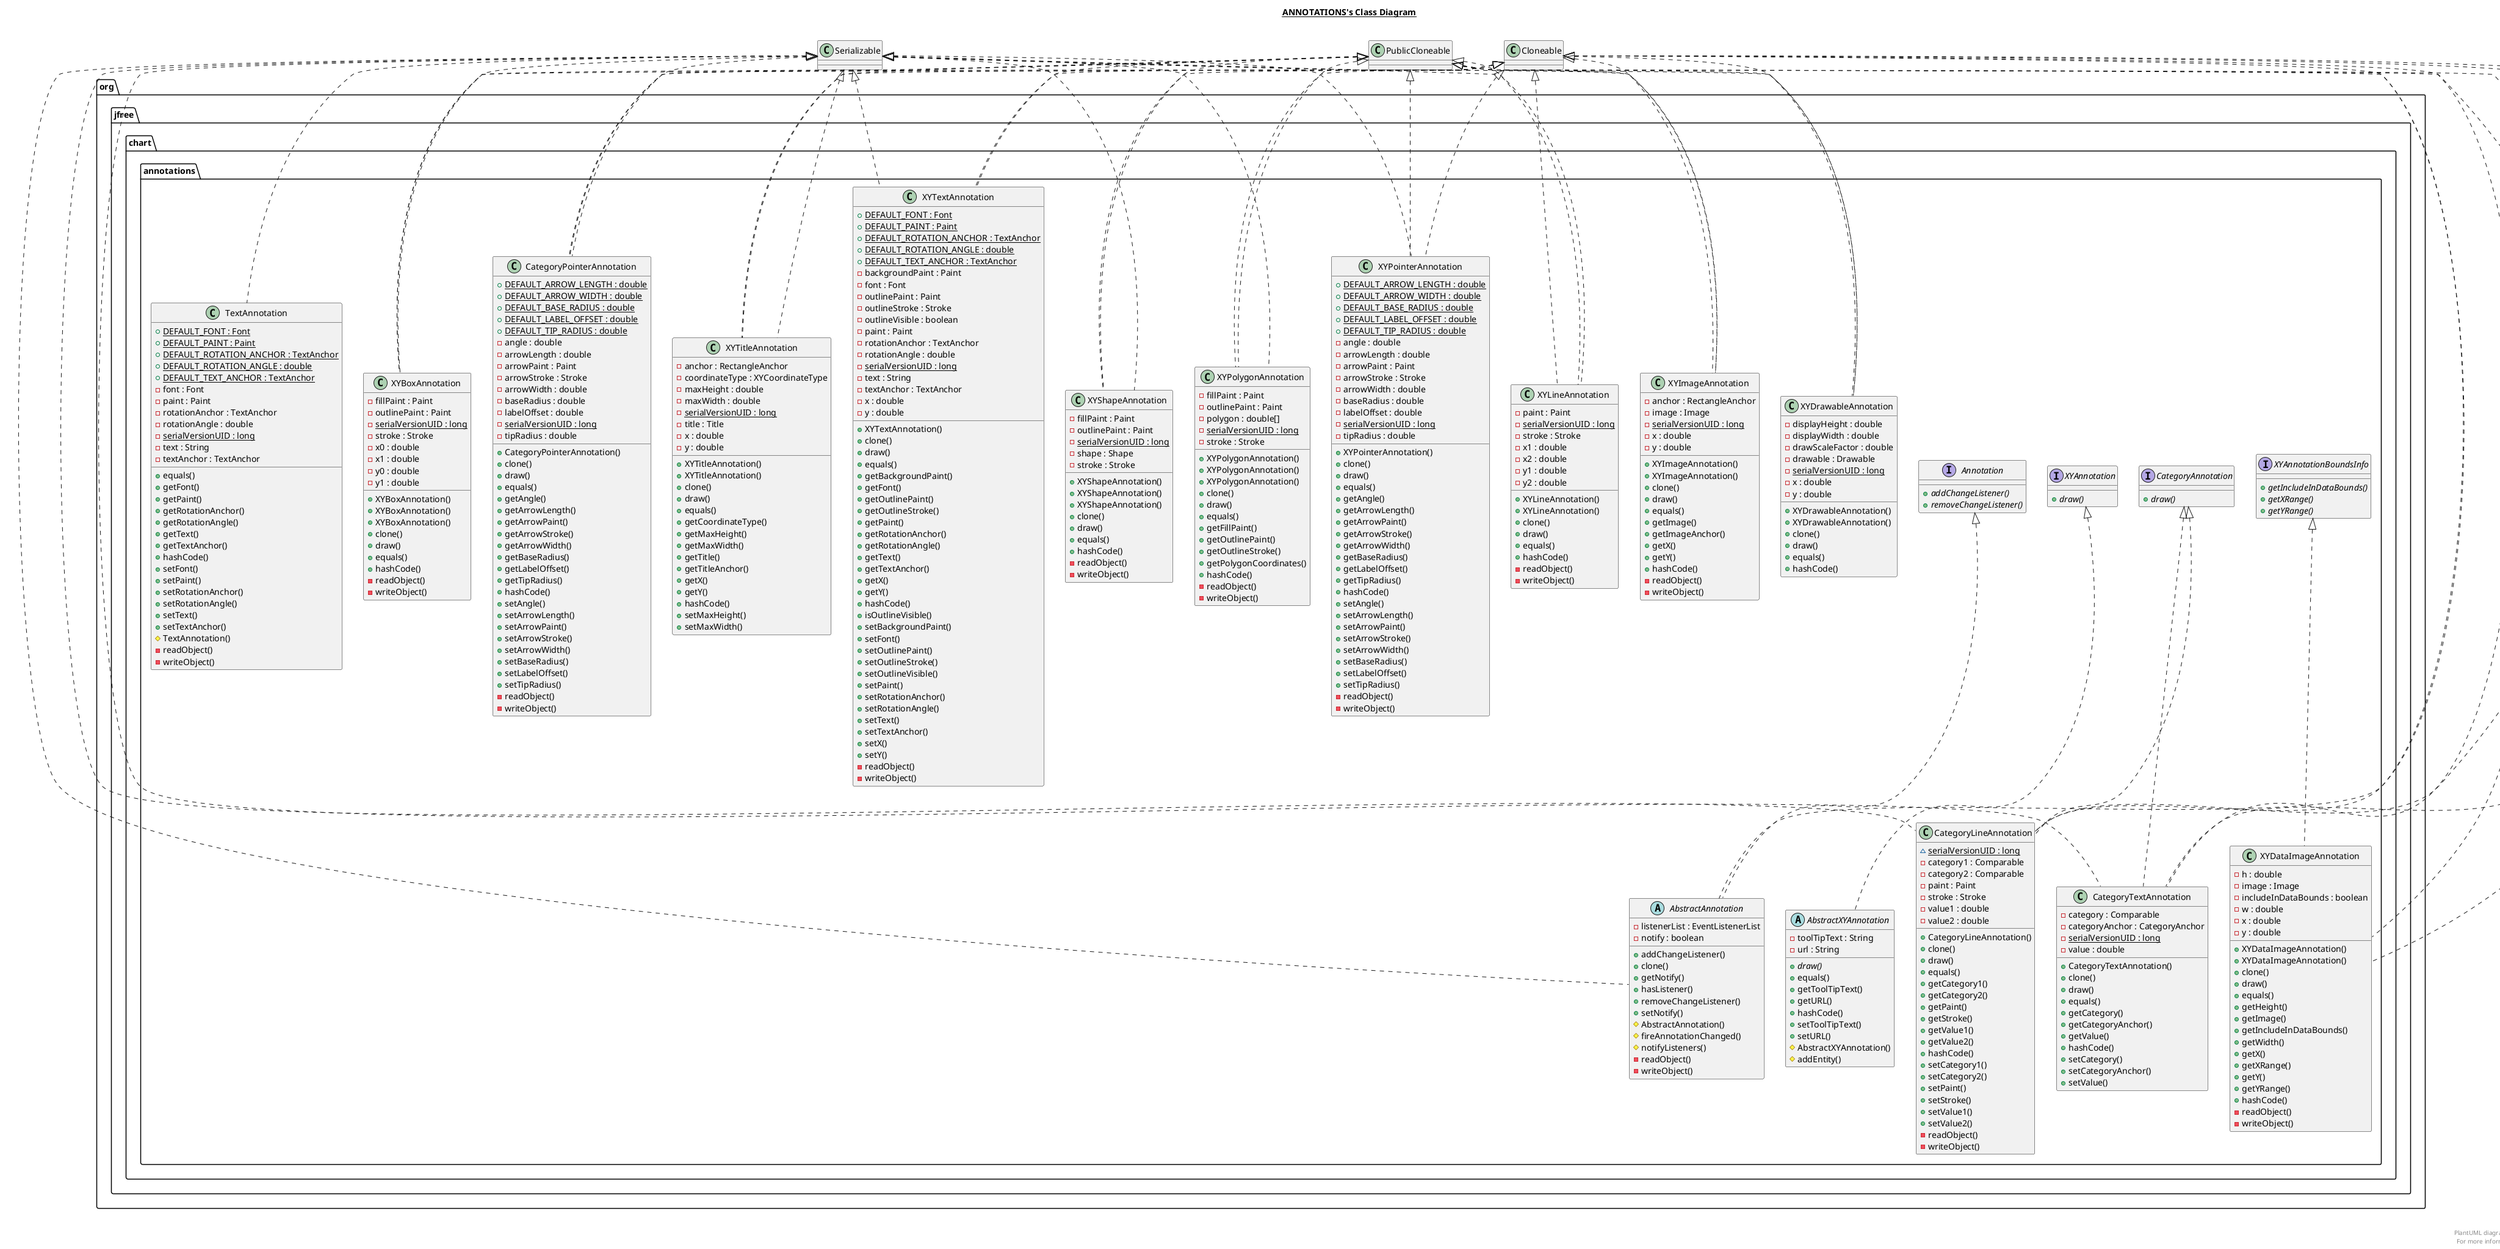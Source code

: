 @startuml

title __ANNOTATIONS's Class Diagram__\n

  namespace org.jfree.chart {
    namespace annotations {
      abstract class org.jfree.chart.annotations.AbstractAnnotation {
          - listenerList : EventListenerList
          - notify : boolean
          + addChangeListener()
          + clone()
          + getNotify()
          + hasListener()
          + removeChangeListener()
          + setNotify()
          # AbstractAnnotation()
          # fireAnnotationChanged()
          # notifyListeners()
          - readObject()
          - writeObject()
      }
    }
  }
  

  namespace org.jfree.chart {
    namespace annotations {
      abstract class org.jfree.chart.annotations.AbstractXYAnnotation {
          - toolTipText : String
          - url : String
          {abstract} + draw()
          + equals()
          + getToolTipText()
          + getURL()
          + hashCode()
          + setToolTipText()
          + setURL()
          # AbstractXYAnnotation()
          # addEntity()
      }
    }
  }
  

  namespace org.jfree.chart {
    namespace annotations {
      interface org.jfree.chart.annotations.Annotation {
          {abstract} + addChangeListener()
          {abstract} + removeChangeListener()
      }
    }
  }
  

  namespace org.jfree.chart {
    namespace annotations {
      interface org.jfree.chart.annotations.CategoryAnnotation {
          {abstract} + draw()
      }
    }
  }
  

  namespace org.jfree.chart {
    namespace annotations {
      class org.jfree.chart.annotations.CategoryLineAnnotation {
          {static} ~ serialVersionUID : long
          - category1 : Comparable
          - category2 : Comparable
          - paint : Paint
          - stroke : Stroke
          - value1 : double
          - value2 : double
          + CategoryLineAnnotation()
          + clone()
          + draw()
          + equals()
          + getCategory1()
          + getCategory2()
          + getPaint()
          + getStroke()
          + getValue1()
          + getValue2()
          + hashCode()
          + setCategory1()
          + setCategory2()
          + setPaint()
          + setStroke()
          + setValue1()
          + setValue2()
          - readObject()
          - writeObject()
      }
    }
  }
  

  namespace org.jfree.chart {
    namespace annotations {
      class org.jfree.chart.annotations.CategoryPointerAnnotation {
          {static} + DEFAULT_ARROW_LENGTH : double
          {static} + DEFAULT_ARROW_WIDTH : double
          {static} + DEFAULT_BASE_RADIUS : double
          {static} + DEFAULT_LABEL_OFFSET : double
          {static} + DEFAULT_TIP_RADIUS : double
          - angle : double
          - arrowLength : double
          - arrowPaint : Paint
          - arrowStroke : Stroke
          - arrowWidth : double
          - baseRadius : double
          - labelOffset : double
          {static} - serialVersionUID : long
          - tipRadius : double
          + CategoryPointerAnnotation()
          + clone()
          + draw()
          + equals()
          + getAngle()
          + getArrowLength()
          + getArrowPaint()
          + getArrowStroke()
          + getArrowWidth()
          + getBaseRadius()
          + getLabelOffset()
          + getTipRadius()
          + hashCode()
          + setAngle()
          + setArrowLength()
          + setArrowPaint()
          + setArrowStroke()
          + setArrowWidth()
          + setBaseRadius()
          + setLabelOffset()
          + setTipRadius()
          - readObject()
          - writeObject()
      }
    }
  }
  

  namespace org.jfree.chart {
    namespace annotations {
      class org.jfree.chart.annotations.CategoryTextAnnotation {
          - category : Comparable
          - categoryAnchor : CategoryAnchor
          {static} - serialVersionUID : long
          - value : double
          + CategoryTextAnnotation()
          + clone()
          + draw()
          + equals()
          + getCategory()
          + getCategoryAnchor()
          + getValue()
          + hashCode()
          + setCategory()
          + setCategoryAnchor()
          + setValue()
      }
    }
  }
  

  namespace org.jfree.chart {
    namespace annotations {
      class org.jfree.chart.annotations.TextAnnotation {
          {static} + DEFAULT_FONT : Font
          {static} + DEFAULT_PAINT : Paint
          {static} + DEFAULT_ROTATION_ANCHOR : TextAnchor
          {static} + DEFAULT_ROTATION_ANGLE : double
          {static} + DEFAULT_TEXT_ANCHOR : TextAnchor
          - font : Font
          - paint : Paint
          - rotationAnchor : TextAnchor
          - rotationAngle : double
          {static} - serialVersionUID : long
          - text : String
          - textAnchor : TextAnchor
          + equals()
          + getFont()
          + getPaint()
          + getRotationAnchor()
          + getRotationAngle()
          + getText()
          + getTextAnchor()
          + hashCode()
          + setFont()
          + setPaint()
          + setRotationAnchor()
          + setRotationAngle()
          + setText()
          + setTextAnchor()
          # TextAnnotation()
          - readObject()
          - writeObject()
      }
    }
  }
  

  namespace org.jfree.chart {
    namespace annotations {
      interface org.jfree.chart.annotations.XYAnnotation {
          {abstract} + draw()
      }
    }
  }
  

  namespace org.jfree.chart {
    namespace annotations {
      interface org.jfree.chart.annotations.XYAnnotationBoundsInfo {
          {abstract} + getIncludeInDataBounds()
          {abstract} + getXRange()
          {abstract} + getYRange()
      }
    }
  }
  

  namespace org.jfree.chart {
    namespace annotations {
      class org.jfree.chart.annotations.XYBoxAnnotation {
          - fillPaint : Paint
          - outlinePaint : Paint
          {static} - serialVersionUID : long
          - stroke : Stroke
          - x0 : double
          - x1 : double
          - y0 : double
          - y1 : double
          + XYBoxAnnotation()
          + XYBoxAnnotation()
          + XYBoxAnnotation()
          + clone()
          + draw()
          + equals()
          + hashCode()
          - readObject()
          - writeObject()
      }
    }
  }
  

  namespace org.jfree.chart {
    namespace annotations {
      class org.jfree.chart.annotations.XYDataImageAnnotation {
          - h : double
          - image : Image
          - includeInDataBounds : boolean
          - w : double
          - x : double
          - y : double
          + XYDataImageAnnotation()
          + XYDataImageAnnotation()
          + clone()
          + draw()
          + equals()
          + getHeight()
          + getImage()
          + getIncludeInDataBounds()
          + getWidth()
          + getX()
          + getXRange()
          + getY()
          + getYRange()
          + hashCode()
          - readObject()
          - writeObject()
      }
    }
  }
  

  namespace org.jfree.chart {
    namespace annotations {
      class org.jfree.chart.annotations.XYDrawableAnnotation {
          - displayHeight : double
          - displayWidth : double
          - drawScaleFactor : double
          - drawable : Drawable
          {static} - serialVersionUID : long
          - x : double
          - y : double
          + XYDrawableAnnotation()
          + XYDrawableAnnotation()
          + clone()
          + draw()
          + equals()
          + hashCode()
      }
    }
  }
  

  namespace org.jfree.chart {
    namespace annotations {
      class org.jfree.chart.annotations.XYImageAnnotation {
          - anchor : RectangleAnchor
          - image : Image
          {static} - serialVersionUID : long
          - x : double
          - y : double
          + XYImageAnnotation()
          + XYImageAnnotation()
          + clone()
          + draw()
          + equals()
          + getImage()
          + getImageAnchor()
          + getX()
          + getY()
          + hashCode()
          - readObject()
          - writeObject()
      }
    }
  }
  

  namespace org.jfree.chart {
    namespace annotations {
      class org.jfree.chart.annotations.XYLineAnnotation {
          - paint : Paint
          {static} - serialVersionUID : long
          - stroke : Stroke
          - x1 : double
          - x2 : double
          - y1 : double
          - y2 : double
          + XYLineAnnotation()
          + XYLineAnnotation()
          + clone()
          + draw()
          + equals()
          + hashCode()
          - readObject()
          - writeObject()
      }
    }
  }
  

  namespace org.jfree.chart {
    namespace annotations {
      class org.jfree.chart.annotations.XYPointerAnnotation {
          {static} + DEFAULT_ARROW_LENGTH : double
          {static} + DEFAULT_ARROW_WIDTH : double
          {static} + DEFAULT_BASE_RADIUS : double
          {static} + DEFAULT_LABEL_OFFSET : double
          {static} + DEFAULT_TIP_RADIUS : double
          - angle : double
          - arrowLength : double
          - arrowPaint : Paint
          - arrowStroke : Stroke
          - arrowWidth : double
          - baseRadius : double
          - labelOffset : double
          {static} - serialVersionUID : long
          - tipRadius : double
          + XYPointerAnnotation()
          + clone()
          + draw()
          + equals()
          + getAngle()
          + getArrowLength()
          + getArrowPaint()
          + getArrowStroke()
          + getArrowWidth()
          + getBaseRadius()
          + getLabelOffset()
          + getTipRadius()
          + hashCode()
          + setAngle()
          + setArrowLength()
          + setArrowPaint()
          + setArrowStroke()
          + setArrowWidth()
          + setBaseRadius()
          + setLabelOffset()
          + setTipRadius()
          - readObject()
          - writeObject()
      }
    }
  }
  

  namespace org.jfree.chart {
    namespace annotations {
      class org.jfree.chart.annotations.XYPolygonAnnotation {
          - fillPaint : Paint
          - outlinePaint : Paint
          - polygon : double[]
          {static} - serialVersionUID : long
          - stroke : Stroke
          + XYPolygonAnnotation()
          + XYPolygonAnnotation()
          + XYPolygonAnnotation()
          + clone()
          + draw()
          + equals()
          + getFillPaint()
          + getOutlinePaint()
          + getOutlineStroke()
          + getPolygonCoordinates()
          + hashCode()
          - readObject()
          - writeObject()
      }
    }
  }
  

  namespace org.jfree.chart {
    namespace annotations {
      class org.jfree.chart.annotations.XYShapeAnnotation {
          - fillPaint : Paint
          - outlinePaint : Paint
          {static} - serialVersionUID : long
          - shape : Shape
          - stroke : Stroke
          + XYShapeAnnotation()
          + XYShapeAnnotation()
          + XYShapeAnnotation()
          + clone()
          + draw()
          + equals()
          + hashCode()
          - readObject()
          - writeObject()
      }
    }
  }
  

  namespace org.jfree.chart {
    namespace annotations {
      class org.jfree.chart.annotations.XYTextAnnotation {
          {static} + DEFAULT_FONT : Font
          {static} + DEFAULT_PAINT : Paint
          {static} + DEFAULT_ROTATION_ANCHOR : TextAnchor
          {static} + DEFAULT_ROTATION_ANGLE : double
          {static} + DEFAULT_TEXT_ANCHOR : TextAnchor
          - backgroundPaint : Paint
          - font : Font
          - outlinePaint : Paint
          - outlineStroke : Stroke
          - outlineVisible : boolean
          - paint : Paint
          - rotationAnchor : TextAnchor
          - rotationAngle : double
          {static} - serialVersionUID : long
          - text : String
          - textAnchor : TextAnchor
          - x : double
          - y : double
          + XYTextAnnotation()
          + clone()
          + draw()
          + equals()
          + getBackgroundPaint()
          + getFont()
          + getOutlinePaint()
          + getOutlineStroke()
          + getPaint()
          + getRotationAnchor()
          + getRotationAngle()
          + getText()
          + getTextAnchor()
          + getX()
          + getY()
          + hashCode()
          + isOutlineVisible()
          + setBackgroundPaint()
          + setFont()
          + setOutlinePaint()
          + setOutlineStroke()
          + setOutlineVisible()
          + setPaint()
          + setRotationAnchor()
          + setRotationAngle()
          + setText()
          + setTextAnchor()
          + setX()
          + setY()
          - readObject()
          - writeObject()
      }
    }
  }
  

  namespace org.jfree.chart {
    namespace annotations {
      class org.jfree.chart.annotations.XYTitleAnnotation {
          - anchor : RectangleAnchor
          - coordinateType : XYCoordinateType
          - maxHeight : double
          - maxWidth : double
          {static} - serialVersionUID : long
          - title : Title
          - x : double
          - y : double
          + XYTitleAnnotation()
          + XYTitleAnnotation()
          + clone()
          + draw()
          + equals()
          + getCoordinateType()
          + getMaxHeight()
          + getMaxWidth()
          + getTitle()
          + getTitleAnchor()
          + getX()
          + getY()
          + hashCode()
          + setMaxHeight()
          + setMaxWidth()
      }
    }
  }
  

  org.jfree.chart.annotations.AbstractAnnotation .up.|> Annotation
  org.jfree.chart.annotations.AbstractAnnotation .up.|> Cloneable
  org.jfree.chart.annotations.AbstractAnnotation .up.|> Serializable
  org.jfree.chart.annotations.AbstractXYAnnotation .up.|> XYAnnotation
  org.jfree.chart.annotations.CategoryLineAnnotation .up.|> CategoryAnnotation
  org.jfree.chart.annotations.CategoryLineAnnotation .up.|> Cloneable
  org.jfree.chart.annotations.CategoryLineAnnotation .up.|> PublicCloneable
  org.jfree.chart.annotations.CategoryLineAnnotation .up.|> Serializable
  org.jfree.chart.annotations.CategoryPointerAnnotation .up.|> Cloneable
  org.jfree.chart.annotations.CategoryPointerAnnotation .up.|> PublicCloneable
  org.jfree.chart.annotations.CategoryPointerAnnotation .up.|> Serializable
  org.jfree.chart.annotations.CategoryTextAnnotation .up.|> CategoryAnnotation
  org.jfree.chart.annotations.CategoryTextAnnotation .up.|> Cloneable
  org.jfree.chart.annotations.CategoryTextAnnotation .up.|> PublicCloneable
  org.jfree.chart.annotations.CategoryTextAnnotation .up.|> Serializable
  org.jfree.chart.annotations.TextAnnotation .up.|> Serializable
  org.jfree.chart.annotations.XYBoxAnnotation .up.|> Cloneable
  org.jfree.chart.annotations.XYBoxAnnotation .up.|> PublicCloneable
  org.jfree.chart.annotations.XYBoxAnnotation .up.|> Serializable
  org.jfree.chart.annotations.XYDataImageAnnotation .up.|> Cloneable
  org.jfree.chart.annotations.XYDataImageAnnotation .up.|> PublicCloneable
  org.jfree.chart.annotations.XYDataImageAnnotation .up.|> XYAnnotationBoundsInfo
  org.jfree.chart.annotations.XYDrawableAnnotation .up.|> Cloneable
  org.jfree.chart.annotations.XYDrawableAnnotation .up.|> PublicCloneable
  org.jfree.chart.annotations.XYDrawableAnnotation .up.|> Serializable
  org.jfree.chart.annotations.XYImageAnnotation .up.|> Cloneable
  org.jfree.chart.annotations.XYImageAnnotation .up.|> PublicCloneable
  org.jfree.chart.annotations.XYImageAnnotation .up.|> Serializable
  org.jfree.chart.annotations.XYLineAnnotation .up.|> Cloneable
  org.jfree.chart.annotations.XYLineAnnotation .up.|> PublicCloneable
  org.jfree.chart.annotations.XYLineAnnotation .up.|> Serializable
  org.jfree.chart.annotations.XYPointerAnnotation .up.|> Cloneable
  org.jfree.chart.annotations.XYPointerAnnotation .up.|> PublicCloneable
  org.jfree.chart.annotations.XYPointerAnnotation .up.|> Serializable
  org.jfree.chart.annotations.XYPolygonAnnotation .up.|> Cloneable
  org.jfree.chart.annotations.XYPolygonAnnotation .up.|> PublicCloneable
  org.jfree.chart.annotations.XYPolygonAnnotation .up.|> Serializable
  org.jfree.chart.annotations.XYShapeAnnotation .up.|> Cloneable
  org.jfree.chart.annotations.XYShapeAnnotation .up.|> PublicCloneable
  org.jfree.chart.annotations.XYShapeAnnotation .up.|> Serializable
  org.jfree.chart.annotations.XYTextAnnotation .up.|> Cloneable
  org.jfree.chart.annotations.XYTextAnnotation .up.|> PublicCloneable
  org.jfree.chart.annotations.XYTextAnnotation .up.|> Serializable
  org.jfree.chart.annotations.XYTitleAnnotation .up.|> Cloneable
  org.jfree.chart.annotations.XYTitleAnnotation .up.|> PublicCloneable
  org.jfree.chart.annotations.XYTitleAnnotation .up.|> Serializable


right footer


PlantUML diagram generated by SketchIt! (https://bitbucket.org/pmesmeur/sketch.it)
For more information about this tool, please contact philippe.mesmeur@gmail.com
endfooter

@enduml
